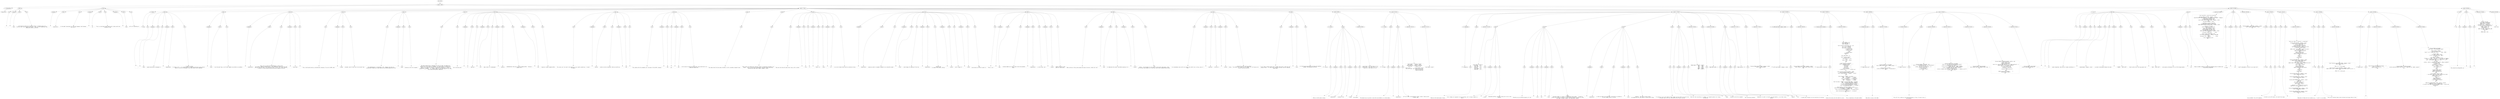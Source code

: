 digraph lpegNode {

node [fontname=Helvetica]
edge [style=dashed]

doc_0 [label="doc - 616"]


doc_0 -> { section_1}
{rank=same; section_1}

section_1 [label="section: 1-568"]


// END RANK doc_0

section_1 -> { header_2 prose_3 prose_4 section_5 section_6 section_7}
{rank=same; header_2 prose_3 prose_4 section_5 section_6 section_7}

header_2 [label="1 : Modeselektor"]

prose_3 [label="prose"]

prose_4 [label="prose"]

section_5 [label="section: 12-282"]

section_6 [label="section: 344-498"]

section_7 [label="section: 569-616"]


// END RANK section_1

header_2 -> leaf_8
leaf_8  [color=Gray,shape=rectangle,fontname=Inconsolata,label="* Modeselektor"]
// END RANK header_2

prose_3 -> { raw_9 prespace_10 literal_11 raw_12}
{rank=same; raw_9 prespace_10 literal_11 raw_12}

raw_9 [label="raw"]

prespace_10 [label="prespace"]

literal_11 [label="literal"]

raw_12 [label="raw"]


// END RANK prose_3

raw_9 -> leaf_13
leaf_13  [color=Gray,shape=rectangle,fontname=Inconsolata,label=""]
// END RANK raw_9

prespace_10 -> leaf_14
leaf_14  [color=Gray,shape=rectangle,fontname=Inconsolata,label=""]
// END RANK prespace_10

literal_11 -> leaf_15
leaf_15  [color=Gray,shape=rectangle,fontname=Inconsolata,label="femto"]
// END RANK literal_11

raw_12 -> leaf_16
leaf_16  [color=Gray,shape=rectangle,fontname=Inconsolata,label=" will hold all state for an terminal session, including setup of io,
the main event loop, teardown and exuent.  Soon, we will encapsulate that,
making the library re-entrant.
"]
// END RANK raw_12

prose_4 -> { prespace_17 literal_18 raw_19 prespace_20 literal_21 raw_22 prespace_23 literal_24 raw_25}
{rank=same; prespace_17 literal_18 raw_19 prespace_20 literal_21 raw_22 prespace_23 literal_24 raw_25}

prespace_17 [label="prespace"]

literal_18 [label="literal"]

raw_19 [label="raw"]

prespace_20 [label="prespace"]

literal_21 [label="literal"]

raw_22 [label="raw"]

prespace_23 [label="prespace"]

literal_24 [label="literal"]

raw_25 [label="raw"]


// END RANK prose_4

prespace_17 -> leaf_26
leaf_26  [color=Gray,shape=rectangle,fontname=Inconsolata,label=""]
// END RANK prespace_17

literal_18 -> leaf_27
leaf_27  [color=Gray,shape=rectangle,fontname=Inconsolata,label="modeselektor"]
// END RANK literal_18

raw_19 -> leaf_28
leaf_28  [color=Gray,shape=rectangle,fontname=Inconsolata,label=" is the modal interpreter for the repl language, which becomes
the core of"]
// END RANK raw_19

prespace_20 -> leaf_29
leaf_29  [color=Gray,shape=rectangle,fontname=Inconsolata,label=" "]
// END RANK prespace_20

literal_21 -> leaf_30
leaf_30  [color=Gray,shape=rectangle,fontname=Inconsolata,label="ed"]
// END RANK literal_21

raw_22 -> leaf_31
leaf_31  [color=Gray,shape=rectangle,fontname=Inconsolata,label=".  This is a glorified lookup table with a state switch and
a pointer to the"]
// END RANK raw_22

prespace_23 -> leaf_32
leaf_32  [color=Gray,shape=rectangle,fontname=Inconsolata,label=" "]
// END RANK prespace_23

literal_24 -> leaf_33
leaf_33  [color=Gray,shape=rectangle,fontname=Inconsolata,label="femto"]
// END RANK literal_24

raw_25 -> leaf_34
leaf_34  [color=Gray,shape=rectangle,fontname=Inconsolata,label="cell we're operating on.

"]
// END RANK raw_25

section_5 -> { header_35 prose_36 prose_37 prose_38 prose_39 prose_40 prose_41 prose_42 prose_43 prose_44 prose_45 prose_46 prose_47 prose_48 prose_49 prose_50 prose_51 prose_52 section_53 section_54 section_55 section_56 section_57 section_58 section_59}
{rank=same; header_35 prose_36 prose_37 prose_38 prose_39 prose_40 prose_41 prose_42 prose_43 prose_44 prose_45 prose_46 prose_47 prose_48 prose_49 prose_50 prose_51 prose_52 section_53 section_54 section_55 section_56 section_57 section_58 section_59}

header_35 [label="2 : Design"]

prose_36 [label="prose"]

prose_37 [label="prose"]

prose_38 [label="prose"]

prose_39 [label="prose"]

prose_40 [label="prose"]

prose_41 [label="prose"]

prose_42 [label="prose"]

prose_43 [label="prose"]

prose_44 [label="prose"]

prose_45 [label="prose"]

prose_46 [label="prose"]

prose_47 [label="prose"]

prose_48 [label="prose"]

prose_49 [label="prose"]

prose_50 [label="prose"]

prose_51 [label="prose"]

prose_52 [label="prose"]

section_53 [label="section: 84-95"]

section_54 [label="section: 96-119"]

section_55 [label="section: 120-183"]

section_56 [label="section: 184-194"]

section_57 [label="section: 195-267"]

section_58 [label="section: 268-282"]

section_59 [label="section: 283-343"]


// END RANK section_5

header_35 -> leaf_60
leaf_60  [color=Gray,shape=rectangle,fontname=Inconsolata,label="** Design"]
// END RANK header_35

prose_36 -> { raw_61 prespace_62 literal_63 raw_64 prespace_65 literal_66 raw_67}
{rank=same; raw_61 prespace_62 literal_63 raw_64 prespace_65 literal_66 raw_67}

raw_61 [label="raw"]

prespace_62 [label="prespace"]

literal_63 [label="literal"]

raw_64 [label="raw"]

prespace_65 [label="prespace"]

literal_66 [label="literal"]

raw_67 [label="raw"]


// END RANK prose_36

raw_61 -> leaf_68
leaf_68  [color=Gray,shape=rectangle,fontname=Inconsolata,label="

 "]
// END RANK raw_61

prespace_62 -> leaf_69
leaf_69  [color=Gray,shape=rectangle,fontname=Inconsolata,label=" "]
// END RANK prespace_62

literal_63 -> leaf_70
leaf_70  [color=Gray,shape=rectangle,fontname=Inconsolata,label="femto"]
// END RANK literal_63

raw_64 -> leaf_71
leaf_71  [color=Gray,shape=rectangle,fontname=Inconsolata,label=" passes keystrokes as messages to"]
// END RANK raw_64

prespace_65 -> leaf_72
leaf_72  [color=Gray,shape=rectangle,fontname=Inconsolata,label=" "]
// END RANK prespace_65

literal_66 -> leaf_73
leaf_73  [color=Gray,shape=rectangle,fontname=Inconsolata,label="modeselektor"]
// END RANK literal_66

raw_67 -> leaf_74
leaf_74  [color=Gray,shape=rectangle,fontname=Inconsolata,label=".  It does no writes
to stdout at all.  It is smart enough to categorize and parse various device
reports, but has no knowledge of why those reports were requested.
"]
// END RANK raw_67

prose_37 -> { prespace_75 literal_76 raw_77}
{rank=same; prespace_75 literal_76 raw_77}

prespace_75 [label="prespace"]

literal_76 [label="literal"]

raw_77 [label="raw"]


// END RANK prose_37

prespace_75 -> leaf_78
leaf_78  [color=Gray,shape=rectangle,fontname=Inconsolata,label=""]
// END RANK prespace_75

literal_76 -> leaf_79
leaf_79  [color=Gray,shape=rectangle,fontname=Inconsolata,label="femto"]
// END RANK literal_76

raw_77 -> leaf_80
leaf_80  [color=Gray,shape=rectangle,fontname=Inconsolata,label=" runs the event loop, so all other members are pulled in as modules.
"]
// END RANK raw_77

prose_38 -> { prespace_81 literal_82 raw_83 prespace_84 literal_85 raw_86}
{rank=same; prespace_81 literal_82 raw_83 prespace_84 literal_85 raw_86}

prespace_81 [label="prespace"]

literal_82 [label="literal"]

raw_83 [label="raw"]

prespace_84 [label="prespace"]

literal_85 [label="literal"]

raw_86 [label="raw"]


// END RANK prose_38

prespace_81 -> leaf_87
leaf_87  [color=Gray,shape=rectangle,fontname=Inconsolata,label=""]
// END RANK prespace_81

literal_82 -> leaf_88
leaf_88  [color=Gray,shape=rectangle,fontname=Inconsolata,label="modeselektor"]
// END RANK literal_82

raw_83 -> leaf_89
leaf_89  [color=Gray,shape=rectangle,fontname=Inconsolata,label=" takes care of system-level housekeeping: opening files
and sockets, keeping command history, fuzzy completion, and has its own eval
loop off the main track.  For evaluating lines, it will call a small executor,
so that in a little while we can put the user program in its own"]
// END RANK raw_83

prespace_84 -> leaf_90
leaf_90  [color=Gray,shape=rectangle,fontname=Inconsolata,label=" "]
// END RANK prespace_84

literal_85 -> leaf_91
leaf_91  [color=Gray,shape=rectangle,fontname=Inconsolata,label="LuaL_state"]
// END RANK literal_85

raw_86 -> leaf_92
leaf_92  [color=Gray,shape=rectangle,fontname=Inconsolata,label=".
"]
// END RANK raw_86

prose_39 -> { raw_93 prespace_94 literal_95 raw_96}
{rank=same; raw_93 prespace_94 literal_95 raw_96}

raw_93 [label="raw"]

prespace_94 [label="prespace"]

literal_95 [label="literal"]

raw_96 [label="raw"]


// END RANK prose_39

raw_93 -> leaf_97
leaf_97  [color=Gray,shape=rectangle,fontname=Inconsolata,label="
This is both good practice, and absolutely necessary if we are to REPL other"]
// END RANK raw_93

prespace_94 -> leaf_98
leaf_98  [color=Gray,shape=rectangle,fontname=Inconsolata,label=""]
// END RANK prespace_94

literal_95 -> leaf_99
leaf_99  [color=Gray,shape=rectangle,fontname=Inconsolata,label="bridge"]
// END RANK literal_95

raw_96 -> leaf_100
leaf_100  [color=Gray,shape=rectangle,fontname=Inconsolata,label=" programs, each of which has its own event loop.
"]
// END RANK raw_96

prose_40 -> { raw_101 prespace_102 literal_103 raw_104}
{rank=same; raw_101 prespace_102 literal_103 raw_104}

raw_101 [label="raw"]

prespace_102 [label="prespace"]

literal_103 [label="literal"]

raw_104 [label="raw"]


// END RANK prose_40

raw_101 -> leaf_105
leaf_105  [color=Gray,shape=rectangle,fontname=Inconsolata,label="
The implementation is essentially a VM.  Category and value are
successively looked up in jump tables and the method applied with the"]
// END RANK raw_101

prespace_102 -> leaf_106
leaf_106  [color=Gray,shape=rectangle,fontname=Inconsolata,label=" "]
// END RANK prespace_102

literal_103 -> leaf_107
leaf_107  [color=Gray,shape=rectangle,fontname=Inconsolata,label="modeS"]
// END RANK literal_103

raw_104 -> leaf_108
leaf_108  [color=Gray,shape=rectangle,fontname=Inconsolata,label="
instance as the first argument.
"]
// END RANK raw_104

prose_41 -> { raw_109}
{rank=same; raw_109}

raw_109 [label="raw"]


// END RANK prose_41

raw_109 -> leaf_110
leaf_110  [color=Gray,shape=rectangle,fontname=Inconsolata,label="
The state machine has to represent two sorts of state: the mode we're
operating in, and a buffer of commands.  Our mode engine is modeled after
emacs: rather than have some kind of flag that can be set to \"insert\",
\"navigate\", \"command\", or \"visual\", these will be modeled as swiching the
pointer to jump tables.  If a command needs to know which mode it's in, this
can be done with pointer comparison.
"]
// END RANK raw_109

prose_42 -> { raw_111 prespace_112 literal_113 raw_114 prespace_115 literal_116 raw_117 prespace_118 literal_119 raw_120 prespace_121 literal_122 raw_123}
{rank=same; raw_111 prespace_112 literal_113 raw_114 prespace_115 literal_116 raw_117 prespace_118 literal_119 raw_120 prespace_121 literal_122 raw_123}

raw_111 [label="raw"]

prespace_112 [label="prespace"]

literal_113 [label="literal"]

raw_114 [label="raw"]

prespace_115 [label="prespace"]

literal_116 [label="literal"]

raw_117 [label="raw"]

prespace_118 [label="prespace"]

literal_119 [label="literal"]

raw_120 [label="raw"]

prespace_121 [label="prespace"]

literal_122 [label="literal"]

raw_123 [label="raw"]


// END RANK prose_42

raw_111 -> leaf_124
leaf_124  [color=Gray,shape=rectangle,fontname=Inconsolata,label="
We're starting with"]
// END RANK raw_111

prespace_112 -> leaf_125
leaf_125  [color=Gray,shape=rectangle,fontname=Inconsolata,label=" "]
// END RANK prespace_112

literal_113 -> leaf_126
leaf_126  [color=Gray,shape=rectangle,fontname=Inconsolata,label="vi"]
// END RANK literal_113

raw_114 -> leaf_127
leaf_127  [color=Gray,shape=rectangle,fontname=Inconsolata,label=" mode and"]
// END RANK raw_114

prespace_115 -> leaf_128
leaf_128  [color=Gray,shape=rectangle,fontname=Inconsolata,label=" "]
// END RANK prespace_115

literal_116 -> leaf_129
leaf_129  [color=Gray,shape=rectangle,fontname=Inconsolata,label="nerf"]
// END RANK literal_116

raw_117 -> leaf_130
leaf_130  [color=Gray,shape=rectangle,fontname=Inconsolata,label=" mode, which is a lightweight"]
// END RANK raw_117

prespace_118 -> leaf_131
leaf_131  [color=Gray,shape=rectangle,fontname=Inconsolata,label=""]
// END RANK prespace_118

literal_119 -> leaf_132
leaf_132  [color=Gray,shape=rectangle,fontname=Inconsolata,label="readline"]
// END RANK literal_119

raw_120 -> leaf_133
leaf_133  [color=Gray,shape=rectangle,fontname=Inconsolata,label=" implementation that won't use the command buffer.  Issuing a
command like"]
// END RANK raw_120

prespace_121 -> leaf_134
leaf_134  [color=Gray,shape=rectangle,fontname=Inconsolata,label=" "]
// END RANK prespace_121

literal_122 -> leaf_135
leaf_135  [color=Gray,shape=rectangle,fontname=Inconsolata,label="d3w"]
// END RANK literal_122

raw_123 -> leaf_136
leaf_136  [color=Gray,shape=rectangle,fontname=Inconsolata,label=" requires a simple command buffer.
"]
// END RANK raw_123

prose_43 -> { raw_137 prespace_138 literal_139 raw_140 prespace_141 literal_142 raw_143}
{rank=same; raw_137 prespace_138 literal_139 raw_140 prespace_141 literal_142 raw_143}

raw_137 [label="raw"]

prespace_138 [label="prespace"]

literal_139 [label="literal"]

raw_140 [label="raw"]

prespace_141 [label="prespace"]

literal_142 [label="literal"]

raw_143 [label="raw"]


// END RANK prose_43

raw_137 -> leaf_144
leaf_144  [color=Gray,shape=rectangle,fontname=Inconsolata,label="
The syntax can't be tied to the semantics in any tighly-coupled way. I intend
to support"]
// END RANK raw_137

prespace_138 -> leaf_145
leaf_145  [color=Gray,shape=rectangle,fontname=Inconsolata,label=" "]
// END RANK prespace_138

literal_139 -> leaf_146
leaf_146  [color=Gray,shape=rectangle,fontname=Inconsolata,label="kakoune"]
// END RANK literal_139

raw_140 -> leaf_147
leaf_147  [color=Gray,shape=rectangle,fontname=Inconsolata,label=" syntax as soon as possible; there you would say"]
// END RANK raw_140

prespace_141 -> leaf_148
leaf_148  [color=Gray,shape=rectangle,fontname=Inconsolata,label=" "]
// END RANK prespace_141

literal_142 -> leaf_149
leaf_149  [color=Gray,shape=rectangle,fontname=Inconsolata,label="w3d"]
// END RANK literal_142

raw_143 -> leaf_150
leaf_150  [color=Gray,shape=rectangle,fontname=Inconsolata,label=".
"]
// END RANK raw_143

prose_44 -> { raw_151 prespace_152 literal_153 raw_154 prespace_155 literal_156 raw_157}
{rank=same; raw_151 prespace_152 literal_153 raw_154 prespace_155 literal_156 raw_157}

raw_151 [label="raw"]

prespace_152 [label="prespace"]

literal_153 [label="literal"]

raw_154 [label="raw"]

prespace_155 [label="prespace"]

literal_156 [label="literal"]

raw_157 [label="raw"]


// END RANK prose_44

raw_151 -> leaf_158
leaf_158  [color=Gray,shape=rectangle,fontname=Inconsolata,label="
This implies that the commands can't be aware of the buffer; because"]
// END RANK raw_151

prespace_152 -> leaf_159
leaf_159  [color=Gray,shape=rectangle,fontname=Inconsolata,label=" "]
// END RANK prespace_152

literal_153 -> leaf_160
leaf_160  [color=Gray,shape=rectangle,fontname=Inconsolata,label="d3w"]
// END RANK literal_153

raw_154 -> leaf_161
leaf_161  [color=Gray,shape=rectangle,fontname=Inconsolata,label="
and"]
// END RANK raw_154

prespace_155 -> leaf_162
leaf_162  [color=Gray,shape=rectangle,fontname=Inconsolata,label=" "]
// END RANK prespace_155

literal_156 -> leaf_163
leaf_163  [color=Gray,shape=rectangle,fontname=Inconsolata,label="w3d"]
// END RANK literal_156

raw_157 -> leaf_164
leaf_164  [color=Gray,shape=rectangle,fontname=Inconsolata,label=" are two ways of saying the same thing, they should end in an
identical method call.
"]
// END RANK raw_157

prose_45 -> { raw_165}
{rank=same; raw_165}

raw_165 [label="raw"]


// END RANK prose_45

raw_165 -> leaf_166
leaf_166  [color=Gray,shape=rectangle,fontname=Inconsolata,label="
This means when the time comes we handle it with a secondary dispatch layer.
"]
// END RANK raw_165

prose_46 -> { raw_167}
{rank=same; raw_167}

raw_167 [label="raw"]


// END RANK prose_46

raw_167 -> leaf_168
leaf_168  [color=Gray,shape=rectangle,fontname=Inconsolata,label="
There really are effectively arbitrary levels of indirection possible in an
editor.  This is why we must be absolutely consistent about everything
receiving the same tuple (modeS, category, value).
"]
// END RANK raw_167

prose_47 -> { raw_169 prespace_170 literal_171 raw_172 prespace_173 literal_174 raw_175 prespace_176 literal_177 raw_178}
{rank=same; raw_169 prespace_170 literal_171 raw_172 prespace_173 literal_174 raw_175 prespace_176 literal_177 raw_178}

raw_169 [label="raw"]

prespace_170 [label="prespace"]

literal_171 [label="literal"]

raw_172 [label="raw"]

prespace_173 [label="prespace"]

literal_174 [label="literal"]

raw_175 [label="raw"]

prespace_176 [label="prespace"]

literal_177 [label="literal"]

raw_178 [label="raw"]


// END RANK prose_47

raw_169 -> leaf_179
leaf_179  [color=Gray,shape=rectangle,fontname=Inconsolata,label="
They must also have the same return type, with is either"]
// END RANK raw_169

prespace_170 -> leaf_180
leaf_180  [color=Gray,shape=rectangle,fontname=Inconsolata,label=" "]
// END RANK prespace_170

literal_171 -> leaf_181
leaf_181  [color=Gray,shape=rectangle,fontname=Inconsolata,label="true"]
// END RANK literal_171

raw_172 -> leaf_182
leaf_182  [color=Gray,shape=rectangle,fontname=Inconsolata,label=" or"]
// END RANK raw_172

prespace_173 -> leaf_183
leaf_183  [color=Gray,shape=rectangle,fontname=Inconsolata,label=""]
// END RANK prespace_173

literal_174 -> leaf_184
leaf_184  [color=Gray,shape=rectangle,fontname=Inconsolata,label="false, err"]
// END RANK literal_174

raw_175 -> leaf_185
leaf_185  [color=Gray,shape=rectangle,fontname=Inconsolata,label="  where"]
// END RANK raw_175

prespace_176 -> leaf_186
leaf_186  [color=Gray,shape=rectangle,fontname=Inconsolata,label=" "]
// END RANK prespace_176

literal_177 -> leaf_187
leaf_187  [color=Gray,shape=rectangle,fontname=Inconsolata,label="err"]
// END RANK literal_177

raw_178 -> leaf_188
leaf_188  [color=Gray,shape=rectangle,fontname=Inconsolata,label=" is an error object which may be a primitive string.
"]
// END RANK raw_178

prose_48 -> { prespace_189 literal_190 raw_191 prespace_192 literal_193 raw_194 prespace_195 literal_196 raw_197 prespace_198 literal_199 raw_200 prespace_201 literal_202 raw_203}
{rank=same; prespace_189 literal_190 raw_191 prespace_192 literal_193 raw_194 prespace_195 literal_196 raw_197 prespace_198 literal_199 raw_200 prespace_201 literal_202 raw_203}

prespace_189 [label="prespace"]

literal_190 [label="literal"]

raw_191 [label="raw"]

prespace_192 [label="prespace"]

literal_193 [label="literal"]

raw_194 [label="raw"]

prespace_195 [label="prespace"]

literal_196 [label="literal"]

raw_197 [label="raw"]

prespace_198 [label="prespace"]

literal_199 [label="literal"]

raw_200 [label="raw"]

prespace_201 [label="prespace"]

literal_202 [label="literal"]

raw_203 [label="raw"]


// END RANK prose_48

prespace_189 -> leaf_204
leaf_204  [color=Gray,shape=rectangle,fontname=Inconsolata,label=""]
// END RANK prespace_189

literal_190 -> leaf_205
leaf_205  [color=Gray,shape=rectangle,fontname=Inconsolata,label="modeselektor"]
// END RANK literal_190

raw_191 -> leaf_206
leaf_206  [color=Gray,shape=rectangle,fontname=Inconsolata,label=" passes any edit or movement commands to an internally-owned"]
// END RANK raw_191

prespace_192 -> leaf_207
leaf_207  [color=Gray,shape=rectangle,fontname=Inconsolata,label=""]
// END RANK prespace_192

literal_193 -> leaf_208
leaf_208  [color=Gray,shape=rectangle,fontname=Inconsolata,label="txtbuf"]
// END RANK literal_193

raw_194 -> leaf_209
leaf_209  [color=Gray,shape=rectangle,fontname=Inconsolata,label=", which keeps all modeling of the line. "]
// END RANK raw_194

prespace_195 -> leaf_210
leaf_210  [color=Gray,shape=rectangle,fontname=Inconsolata,label=" "]
// END RANK prespace_195

literal_196 -> leaf_211
leaf_211  [color=Gray,shape=rectangle,fontname=Inconsolata,label="modeselektor"]
// END RANK literal_196

raw_197 -> leaf_212
leaf_212  [color=Gray,shape=rectangle,fontname=Inconsolata,label=" decides when
to repaint the screen, calling"]
// END RANK raw_197

prespace_198 -> leaf_213
leaf_213  [color=Gray,shape=rectangle,fontname=Inconsolata,label=" "]
// END RANK prespace_198

literal_199 -> leaf_214
leaf_214  [color=Gray,shape=rectangle,fontname=Inconsolata,label="rainbuf"]
// END RANK literal_199

raw_200 -> leaf_215
leaf_215  [color=Gray,shape=rectangle,fontname=Inconsolata,label=" with a region of"]
// END RANK raw_200

prespace_201 -> leaf_216
leaf_216  [color=Gray,shape=rectangle,fontname=Inconsolata,label=" "]
// END RANK prespace_201

literal_202 -> leaf_217
leaf_217  [color=Gray,shape=rectangle,fontname=Inconsolata,label="txtbuf"]
// END RANK literal_202

raw_203 -> leaf_218
leaf_218  [color=Gray,shape=rectangle,fontname=Inconsolata,label=" and
instructions as to how to paint it.
"]
// END RANK raw_203

prose_49 -> { raw_219 prespace_220 literal_221 raw_222 prespace_223 literal_224 raw_225 prespace_226 literal_227 raw_228}
{rank=same; raw_219 prespace_220 literal_221 raw_222 prespace_223 literal_224 raw_225 prespace_226 literal_227 raw_228}

raw_219 [label="raw"]

prespace_220 [label="prespace"]

literal_221 [label="literal"]

raw_222 [label="raw"]

prespace_223 [label="prespace"]

literal_224 [label="literal"]

raw_225 [label="raw"]

prespace_226 [label="prespace"]

literal_227 [label="literal"]

raw_228 [label="raw"]


// END RANK prose_49

raw_219 -> leaf_229
leaf_229  [color=Gray,shape=rectangle,fontname=Inconsolata,label="
There is one"]
// END RANK raw_219

prespace_220 -> leaf_230
leaf_230  [color=Gray,shape=rectangle,fontname=Inconsolata,label=" "]
// END RANK prespace_220

literal_221 -> leaf_231
leaf_231  [color=Gray,shape=rectangle,fontname=Inconsolata,label="deck"]
// END RANK literal_221

raw_222 -> leaf_232
leaf_232  [color=Gray,shape=rectangle,fontname=Inconsolata,label=" instance member per screen, which tiles the available
space. "]
// END RANK raw_222

prespace_223 -> leaf_233
leaf_233  [color=Gray,shape=rectangle,fontname=Inconsolata,label=" "]
// END RANK prespace_223

literal_224 -> leaf_234
leaf_234  [color=Gray,shape=rectangle,fontname=Inconsolata,label="modeselektor"]
// END RANK literal_224

raw_225 -> leaf_235
leaf_235  [color=Gray,shape=rectangle,fontname=Inconsolata,label=" is the writer, and"]
// END RANK raw_225

prespace_226 -> leaf_236
leaf_236  [color=Gray,shape=rectangle,fontname=Inconsolata,label=" "]
// END RANK prespace_226

literal_227 -> leaf_237
leaf_237  [color=Gray,shape=rectangle,fontname=Inconsolata,label="rainbuf"]
// END RANK literal_227

raw_228 -> leaf_238
leaf_238  [color=Gray,shape=rectangle,fontname=Inconsolata,label=" holds a pointer to the
table for read access.
"]
// END RANK raw_228

prose_50 -> { raw_239 prespace_240 literal_241 raw_242 prespace_243 literal_244 raw_245}
{rank=same; raw_239 prespace_240 literal_241 raw_242 prespace_243 literal_244 raw_245}

raw_239 [label="raw"]

prespace_240 [label="prespace"]

literal_241 [label="literal"]

raw_242 [label="raw"]

prespace_243 [label="prespace"]

literal_244 [label="literal"]

raw_245 [label="raw"]


// END RANK prose_50

raw_239 -> leaf_246
leaf_246  [color=Gray,shape=rectangle,fontname=Inconsolata,label="
When we have our fancy parse engine and quipu structure, txtbuf will call"]
// END RANK raw_239

prespace_240 -> leaf_247
leaf_247  [color=Gray,shape=rectangle,fontname=Inconsolata,label=""]
// END RANK prespace_240

literal_241 -> leaf_248
leaf_248  [color=Gray,shape=rectangle,fontname=Inconsolata,label="comb"]
// END RANK literal_241

raw_242 -> leaf_249
leaf_249  [color=Gray,shape=rectangle,fontname=Inconsolata,label=" to redecorate the syntax tree before passing it to"]
// END RANK raw_242

prespace_243 -> leaf_250
leaf_250  [color=Gray,shape=rectangle,fontname=Inconsolata,label=" "]
// END RANK prespace_243

literal_244 -> leaf_251
leaf_251  [color=Gray,shape=rectangle,fontname=Inconsolata,label="rainbuf"]
// END RANK literal_244

raw_245 -> leaf_252
leaf_252  [color=Gray,shape=rectangle,fontname=Inconsolata,label=" for
markup.  At the moment I'm just going to write some crude lexers, which
will be more than enough for Clu and Lua, which have straightforward syntax.
"]
// END RANK raw_245

prose_51 -> { raw_253 prespace_254 literal_255 raw_256 prespace_257 literal_258 raw_259}
{rank=same; raw_253 prespace_254 literal_255 raw_256 prespace_257 literal_258 raw_259}

raw_253 [label="raw"]

prespace_254 [label="prespace"]

literal_255 [label="literal"]

raw_256 [label="raw"]

prespace_257 [label="prespace"]

literal_258 [label="literal"]

raw_259 [label="raw"]


// END RANK prose_51

raw_253 -> leaf_260
leaf_260  [color=Gray,shape=rectangle,fontname=Inconsolata,label="
An intermediate step could just squeeze the txtbuf into a string, parse it
with"]
// END RANK raw_253

prespace_254 -> leaf_261
leaf_261  [color=Gray,shape=rectangle,fontname=Inconsolata,label=" "]
// END RANK prespace_254

literal_255 -> leaf_262
leaf_262  [color=Gray,shape=rectangle,fontname=Inconsolata,label="esplalier"]
// END RANK literal_255

raw_256 -> leaf_263
leaf_263  [color=Gray,shape=rectangle,fontname=Inconsolata,label=" and emit a"]
// END RANK raw_256

prespace_257 -> leaf_264
leaf_264  [color=Gray,shape=rectangle,fontname=Inconsolata,label=" "]
// END RANK prespace_257

literal_258 -> leaf_265
leaf_265  [color=Gray,shape=rectangle,fontname=Inconsolata,label="rainbuf"]
// END RANK literal_258

raw_259 -> leaf_266
leaf_266  [color=Gray,shape=rectangle,fontname=Inconsolata,label=" through the usual recursive method
lookup.  The problem isn't speed, not for a REPL, it's not having error
recovery parsing available.
"]
// END RANK raw_259

prose_52 -> { raw_267 prespace_268 literal_269 raw_270}
{rank=same; raw_267 prespace_268 literal_269 raw_270}

raw_267 [label="raw"]

prespace_268 [label="prespace"]

literal_269 [label="literal"]

raw_270 [label="raw"]


// END RANK prose_52

raw_267 -> leaf_271
leaf_271  [color=Gray,shape=rectangle,fontname=Inconsolata,label="
I will likely content myself with a grammar that kicks in when the user
presses return.  I'll want that to perform rewrites (such as removing
outer-level"]
// END RANK raw_267

prespace_268 -> leaf_272
leaf_272  [color=Gray,shape=rectangle,fontname=Inconsolata,label=" "]
// END RANK prespace_268

literal_269 -> leaf_273
leaf_273  [color=Gray,shape=rectangle,fontname=Inconsolata,label="local"]
// END RANK literal_269

raw_270 -> leaf_274
leaf_274  [color=Gray,shape=rectangle,fontname=Inconsolata,label="s to facilicate copy-pasting) and keep the readline
grammar from becoming too ad-hoc.

"]
// END RANK raw_270

section_53 -> { header_275 prose_276 codeblock_277}
{rank=same; header_275 prose_276 codeblock_277}

header_275 [label="4 : asserts"]

prose_276 [label="prose"]

codeblock_277 [label="code block 89-93"]


// END RANK section_53

header_275 -> leaf_278
leaf_278  [color=Gray,shape=rectangle,fontname=Inconsolata,label="**** asserts"]
// END RANK header_275

prose_276 -> { raw_279 prespace_280 literal_281 raw_282 prespace_283 literal_284 raw_285}
{rank=same; raw_279 prespace_280 literal_281 raw_282 prespace_283 literal_284 raw_285}

raw_279 [label="raw"]

prespace_280 [label="prespace"]

literal_281 [label="literal"]

raw_282 [label="raw"]

prespace_283 [label="prespace"]

literal_284 [label="literal"]

raw_285 [label="raw"]


// END RANK prose_276

raw_279 -> leaf_286
leaf_286  [color=Gray,shape=rectangle,fontname=Inconsolata,label="

  There is little sense running"]
// END RANK raw_279

prespace_280 -> leaf_287
leaf_287  [color=Gray,shape=rectangle,fontname=Inconsolata,label=" "]
// END RANK prespace_280

literal_281 -> leaf_288
leaf_288  [color=Gray,shape=rectangle,fontname=Inconsolata,label="modeselektor"]
// END RANK literal_281

raw_282 -> leaf_289
leaf_289  [color=Gray,shape=rectangle,fontname=Inconsolata,label=" outside of the"]
// END RANK raw_282

prespace_283 -> leaf_290
leaf_290  [color=Gray,shape=rectangle,fontname=Inconsolata,label=" "]
// END RANK prespace_283

literal_284 -> leaf_291
leaf_291  [color=Gray,shape=rectangle,fontname=Inconsolata,label="bridge"]
// END RANK literal_284

raw_285 -> leaf_292
leaf_292  [color=Gray,shape=rectangle,fontname=Inconsolata,label="
environment.
"]
// END RANK raw_285

codeblock_277 -> leaf_293
leaf_293  [color=Gray,shape=rectangle,fontname=Inconsolata,label="assert(meta, \"must have meta in _G\")
assert(write, \"must have write in _G\")
assert(ts, \"must have ts in _G\")"]
// END RANK codeblock_277

section_54 -> { header_294 prose_295 prose_296 codeblock_297 codeblock_298}
{rank=same; header_294 prose_295 prose_296 codeblock_297 codeblock_298}

header_294 [label="4 : includes"]

prose_295 [label="prose"]

prose_296 [label="prose"]

codeblock_297 [label="code block 103-113"]

codeblock_298 [label="code block 115-117"]


// END RANK section_54

header_294 -> leaf_299
leaf_299  [color=Gray,shape=rectangle,fontname=Inconsolata,label="**** includes"]
// END RANK header_294

prose_295 -> { raw_300}
{rank=same; raw_300}

raw_300 [label="raw"]


// END RANK prose_295

raw_300 -> leaf_301
leaf_301  [color=Gray,shape=rectangle,fontname=Inconsolata,label="

The easiest way to go mad in concurrent environments is to share memory.
"]
// END RANK raw_300

prose_296 -> { prespace_302 literal_303 raw_304}
{rank=same; prespace_302 literal_303 raw_304}

prespace_302 [label="prespace"]

literal_303 [label="literal"]

raw_304 [label="raw"]


// END RANK prose_296

prespace_302 -> leaf_305
leaf_305  [color=Gray,shape=rectangle,fontname=Inconsolata,label=""]
// END RANK prespace_302

literal_303 -> leaf_306
leaf_306  [color=Gray,shape=rectangle,fontname=Inconsolata,label="modeselektor"]
// END RANK literal_303

raw_304 -> leaf_307
leaf_307  [color=Gray,shape=rectangle,fontname=Inconsolata,label=" will own txtbuf, and eventually txtbuf, unless I come up with
a better idea.
"]
// END RANK raw_304

codeblock_297 -> leaf_308
leaf_308  [color=Gray,shape=rectangle,fontname=Inconsolata,label="local Txtbuf   = require \"txtbuf\"
local Resbuf    = require \"resbuf\"
local Historian = require \"historian\"
local Lex       = require \"lex\"

local concat         = assert(table.concat)
local sub, gsub, rep = assert(string.sub),
                       assert(string.gsub),
                       assert(string.rep)"]
// END RANK codeblock_297

codeblock_298 -> leaf_309
leaf_309  [color=Gray,shape=rectangle,fontname=Inconsolata,label="local ModeS = meta()"]
// END RANK codeblock_298

section_55 -> { header_310 prose_311 codeblock_312 prose_313 prose_314 prose_315 prose_316 prose_317 codeblock_318 prose_319 codeblock_320 prose_321 codeblock_322 prose_323 codeblock_324}
{rank=same; header_310 prose_311 codeblock_312 prose_313 prose_314 prose_315 prose_316 prose_317 codeblock_318 prose_319 codeblock_320 prose_321 codeblock_322 prose_323 codeblock_324}

header_310 [label="3 : Categories"]

prose_311 [label="prose"]

codeblock_312 [label="code block 124-132"]

prose_313 [label="prose"]

prose_314 [label="prose"]

prose_315 [label="prose"]

prose_316 [label="prose"]

prose_317 [label="prose"]

codeblock_318 [label="code block 153-160"]

prose_319 [label="prose"]

codeblock_320 [label="code block 164-166"]

prose_321 [label="prose"]

codeblock_322 [label="code block 171-173"]

prose_323 [label="prose"]

codeblock_324 [label="code block 177-181"]


// END RANK section_55

header_310 -> leaf_325
leaf_325  [color=Gray,shape=rectangle,fontname=Inconsolata,label="*** Categories"]
// END RANK header_310

prose_311 -> { raw_326}
{rank=same; raw_326}

raw_326 [label="raw"]


// END RANK prose_311

raw_326 -> leaf_327
leaf_327  [color=Gray,shape=rectangle,fontname=Inconsolata,label="

These are the broad types of event.
"]
// END RANK raw_326

codeblock_312 -> leaf_328
leaf_328  [color=Gray,shape=rectangle,fontname=Inconsolata,label="local ASCII  = meta {}
local NAV    = {}
local CTRL   = {}
local ALT    = {}
local FN     = {}
local MOUSE  = {}
local NYI    = {}"]
// END RANK codeblock_312

prose_313 -> { raw_329 prespace_330 literal_331 raw_332}
{rank=same; raw_329 prespace_330 literal_331 raw_332}

raw_329 [label="raw"]

prespace_330 [label="prespace"]

literal_331 [label="literal"]

raw_332 [label="raw"]


// END RANK prose_313

raw_329 -> leaf_333
leaf_333  [color=Gray,shape=rectangle,fontname=Inconsolata,label="
Color schemes are supposed to be one-and-done, and I strongly suspect we
have a"]
// END RANK raw_329

prespace_330 -> leaf_334
leaf_334  [color=Gray,shape=rectangle,fontname=Inconsolata,label=" "]
// END RANK prespace_330

literal_331 -> leaf_335
leaf_335  [color=Gray,shape=rectangle,fontname=Inconsolata,label="__concat"]
// END RANK literal_331

raw_332 -> leaf_336
leaf_336  [color=Gray,shape=rectangle,fontname=Inconsolata,label=" dominated workflow, although I have yet to turn on the
profiler.
"]
// END RANK raw_332

prose_314 -> { raw_337 prespace_338 literal_339 raw_340 prespace_341 literal_342 raw_343}
{rank=same; raw_337 prespace_338 literal_339 raw_340 prespace_341 literal_342 raw_343}

raw_337 [label="raw"]

prespace_338 [label="prespace"]

literal_339 [label="literal"]

raw_340 [label="raw"]

prespace_341 [label="prespace"]

literal_342 [label="literal"]

raw_343 [label="raw"]


// END RANK prose_314

raw_337 -> leaf_344
leaf_344  [color=Gray,shape=rectangle,fontname=Inconsolata,label="
Therefore we use reference equality for the"]
// END RANK raw_337

prespace_338 -> leaf_345
leaf_345  [color=Gray,shape=rectangle,fontname=Inconsolata,label=" "]
// END RANK prespace_338

literal_339 -> leaf_346
leaf_346  [color=Gray,shape=rectangle,fontname=Inconsolata,label="color"]
// END RANK literal_339

raw_340 -> leaf_347
leaf_347  [color=Gray,shape=rectangle,fontname=Inconsolata,label=" and"]
// END RANK raw_340

prespace_341 -> leaf_348
leaf_348  [color=Gray,shape=rectangle,fontname=Inconsolata,label=" "]
// END RANK prespace_341

literal_342 -> leaf_349
leaf_349  [color=Gray,shape=rectangle,fontname=Inconsolata,label="hints"]
// END RANK literal_342

raw_343 -> leaf_350
leaf_350  [color=Gray,shape=rectangle,fontname=Inconsolata,label=" tables.
Switching themes is a matter of repopulating those tables.  I intend to
isolate this within an instance so that multiple terminals can each run their
own theme, through a simple 'fat inheritance' method.
"]
// END RANK raw_343

prose_315 -> { prespace_351 literal_352 raw_353 prespace_354 italic_355 raw_356}
{rank=same; prespace_351 literal_352 raw_353 prespace_354 italic_355 raw_356}

prespace_351 [label="prespace"]

literal_352 [label="literal"]

raw_353 [label="raw"]

prespace_354 [label="prespace"]

italic_355 [label="italic"]

raw_356 [label="raw"]


// END RANK prose_315

prespace_351 -> leaf_357
leaf_357  [color=Gray,shape=rectangle,fontname=Inconsolata,label=""]
// END RANK prespace_351

literal_352 -> leaf_358
leaf_358  [color=Gray,shape=rectangle,fontname=Inconsolata,label="modeselektor"]
// END RANK literal_352

raw_353 -> leaf_359
leaf_359  [color=Gray,shape=rectangle,fontname=Inconsolata,label=" is what you might call hypermodal. Everything is isolated in
its own lookup, that is, we use"]
// END RANK raw_353

prespace_354 -> leaf_360
leaf_360  [color=Gray,shape=rectangle,fontname=Inconsolata,label=" "]
// END RANK prespace_354

italic_355 -> leaf_361
leaf_361  [color=Gray,shape=rectangle,fontname=Inconsolata,label="value"]
// END RANK italic_355

raw_356 -> leaf_362
leaf_362  [color=Gray,shape=rectangle,fontname=Inconsolata,label=" equality.  This lets us pass strings
as messages and use jump tables to resolve most things.
"]
// END RANK raw_356

prose_316 -> { raw_363}
{rank=same; raw_363}

raw_363 [label="raw"]


// END RANK prose_316

raw_363 -> leaf_364
leaf_364  [color=Gray,shape=rectangle,fontname=Inconsolata,label="
It typically runs at the speed of human fingers and can afford to be much less
efficient than it will be, even before the JIT gets involved.
"]
// END RANK raw_363

prose_317 -> { raw_365 prespace_366 literal_367 raw_368}
{rank=same; raw_365 prespace_366 literal_367 raw_368}

raw_365 [label="raw"]

prespace_366 [label="prespace"]

literal_367 [label="literal"]

raw_368 [label="raw"]


// END RANK prose_317

raw_365 -> leaf_369
leaf_369  [color=Gray,shape=rectangle,fontname=Inconsolata,label="
Note also that everything is a method, our dispatch pattern will always
include the"]
// END RANK raw_365

prespace_366 -> leaf_370
leaf_370  [color=Gray,shape=rectangle,fontname=Inconsolata,label=" "]
// END RANK prespace_366

literal_367 -> leaf_371
leaf_371  [color=Gray,shape=rectangle,fontname=Inconsolata,label="modeS"]
// END RANK literal_367

raw_368 -> leaf_372
leaf_372  [color=Gray,shape=rectangle,fontname=Inconsolata,label=" instance as the first argument.
"]
// END RANK raw_368

codeblock_318 -> leaf_373
leaf_373  [color=Gray,shape=rectangle,fontname=Inconsolata,label="ModeS.modes = { ASCII  = ASCII,
                NAV    = NAV,
                CTRL   = CTRL,
                ALT    = ALT,
                MOUSE  = MOUSE,
                NYI    = NYI }"]
// END RANK codeblock_318

prose_319 -> { raw_374}
{rank=same; raw_374}

raw_374 [label="raw"]


// END RANK prose_319

raw_374 -> leaf_375
leaf_375  [color=Gray,shape=rectangle,fontname=Inconsolata,label="
With some semi-constants:
"]
// END RANK raw_374

codeblock_320 -> leaf_376
leaf_376  [color=Gray,shape=rectangle,fontname=Inconsolata,label="ModeS.REPL_LINE = 2"]
// END RANK codeblock_320

prose_321 -> { raw_377 prespace_378 literal_379 raw_380}
{rank=same; raw_377 prespace_378 literal_379 raw_380}

raw_377 [label="raw"]

prespace_378 [label="prespace"]

literal_379 [label="literal"]

raw_380 [label="raw"]


// END RANK prose_321

raw_377 -> leaf_381
leaf_381  [color=Gray,shape=rectangle,fontname=Inconsolata,label="
Sometimes its useful to briefly override handlers, so we check values
against"]
// END RANK raw_377

prespace_378 -> leaf_382
leaf_382  [color=Gray,shape=rectangle,fontname=Inconsolata,label=" "]
// END RANK prespace_378

literal_379 -> leaf_383
leaf_383  [color=Gray,shape=rectangle,fontname=Inconsolata,label="special"]
// END RANK literal_379

raw_380 -> leaf_384
leaf_384  [color=Gray,shape=rectangle,fontname=Inconsolata,label=" first:
"]
// END RANK raw_380

codeblock_322 -> leaf_385
leaf_385  [color=Gray,shape=rectangle,fontname=Inconsolata,label="ModeS.special = {}"]
// END RANK codeblock_322

prose_323 -> { raw_386}
{rank=same; raw_386}

raw_386 [label="raw"]


// END RANK prose_323

raw_386 -> leaf_387
leaf_387  [color=Gray,shape=rectangle,fontname=Inconsolata,label="
A simple pass-through so we can see what we're missing.
"]
// END RANK raw_386

codeblock_324 -> leaf_388
leaf_388  [color=Gray,shape=rectangle,fontname=Inconsolata,label="function ModeS.default(modeS, category, value)
    return write(ts(value))
end"]
// END RANK codeblock_324

section_56 -> { header_389 prose_390 codeblock_391}
{rank=same; header_389 prose_390 codeblock_391}

header_389 [label="3 : self-insert(modeS, category, value)"]

prose_390 [label="prose"]

codeblock_391 [label="code block 188-192"]


// END RANK section_56

header_389 -> leaf_392
leaf_392  [color=Gray,shape=rectangle,fontname=Inconsolata,label="*** self-insert(modeS, category, value)"]
// END RANK header_389

prose_390 -> { raw_393}
{rank=same; raw_393}

raw_393 [label="raw"]


// END RANK prose_390

raw_393 -> leaf_394
leaf_394  [color=Gray,shape=rectangle,fontname=Inconsolata,label="

Inserts the value into the txtbuf at cursor.
"]
// END RANK raw_393

codeblock_391 -> leaf_395
leaf_395  [color=Gray,shape=rectangle,fontname=Inconsolata,label="function ModeS.insert(modeS, category, value)
    local success =  modeS.txtbuf:insert(value)
end"]
// END RANK codeblock_391

section_57 -> { header_396 prose_397 codeblock_398}
{rank=same; header_396 prose_397 codeblock_398}

header_396 [label="3 : status painter (colwrite)"]

prose_397 [label="prose"]

codeblock_398 [label="code block 199-265"]


// END RANK section_57

header_396 -> leaf_399
leaf_399  [color=Gray,shape=rectangle,fontname=Inconsolata,label="*** status painter (colwrite)"]
// END RANK header_396

prose_397 -> { raw_400}
{rank=same; raw_400}

raw_400 [label="raw"]


// END RANK prose_397

raw_400 -> leaf_401
leaf_401  [color=Gray,shape=rectangle,fontname=Inconsolata,label="

This is migrating to the paint module
"]
// END RANK raw_400

codeblock_398 -> leaf_402
leaf_402  [color=Gray,shape=rectangle,fontname=Inconsolata,label="local STATCOL = 81
local STAT_TOP = 1
local STAT_RUN = 2

local function colwrite(str, col, row)
   col = col or STATCOL
   row = row or STAT_TOP
   local dash = a.stash()
             .. a.cursor.hide()
             .. a.jump(row, col)
             .. a.erase.right()
             .. str
             .. a.pop()
             .. a.cursor.show()
   write(dash)
end

local STAT_ICON = \"◉ \"

local function tf(bool)
   if bool then
      return ts(\"t\", \"true\")
   else
      return ts(\"f\", \"false\")
   end
end

local function pr_mouse(m)
   return a.magenta(m.button) .. \": \"
      .. a.bright(m.kind) .. \" \"
      .. tf(m.shift) .. \" \"
      .. tf(m.meta) .. \" \"
      .. tf(m.ctrl) .. \" \"
      .. tf(m.moving) .. \" \"
      .. tf(m.scrolling) .. \" \"
      .. a.cyan(m.col) .. \",\" .. a.cyan(m.row)
end

local function mk_paint(fragment, shade)
   return function(category, action)
      return shade(category .. fragment .. action)
   end
end

local act_map = { MOUSE  = pr_mouse,
                  NAV    = mk_paint(\": \", a.italic),
                  CTRL   = mk_paint(\": \", c.field),
                  ALT    = mk_paint(\": \", a.underscore),
                  ASCII  = mk_paint(\": \", c.table),
                  NYI    = mk_paint(\": \", a.red)}

local icon_map = { MOUSE = mk_paint(STAT_ICON, c.userdata),
                   NAV   = mk_paint(STAT_ICON, a.magenta),
                   CTRL  = mk_paint(STAT_ICON, a.blue),
                   ALT   = mk_paint(STAT_ICON, c[\"function\"]),
                   ASCII = mk_paint(STAT_ICON, a.green),
                   NYI   = mk_paint(STAT_ICON .. \"! \", a.red) }

local function icon_paint(category, value)
   assert(icon_map[category], \"icon_paint NYI:\" .. category)
   if category == \"MOUSE\" then
      return colwrite(icon_map[category](\"\", pr_mouse(value)))
   end
   return colwrite(icon_map[category](\"\", ts(value)))
end"]
// END RANK codeblock_398

section_58 -> { header_403 prose_404 codeblock_405}
{rank=same; header_403 prose_404 codeblock_405}

header_403 [label="3 : ModeS:paint_row()"]

prose_404 [label="prose"]

codeblock_405 [label="code block 272-280"]


// END RANK section_58

header_403 -> leaf_406
leaf_406  [color=Gray,shape=rectangle,fontname=Inconsolata,label="*** ModeS:paint_row()"]
// END RANK header_403

prose_404 -> { raw_407}
{rank=same; raw_407}

raw_407 [label="raw"]


// END RANK prose_404

raw_407 -> leaf_408
leaf_408  [color=Gray,shape=rectangle,fontname=Inconsolata,label="

Does what it says on the label.
"]
// END RANK raw_407

codeblock_405 -> leaf_409
leaf_409  [color=Gray,shape=rectangle,fontname=Inconsolata,label="function ModeS.cur_col(modeS)
   return modeS.txtbuf.cursor + modeS.l_margin - 1
end

function ModeS.nl(modeS)
   write(a.col(modeS.l_margin).. a.jump.down(1))
end"]
// END RANK codeblock_405

section_59 -> { header_410 prose_411 codeblock_412 codeblock_413 codeblock_414 codeblock_415 codeblock_416}
{rank=same; header_410 prose_411 codeblock_412 codeblock_413 codeblock_414 codeblock_415 codeblock_416}

header_410 [label="3 : ModeS:write(str)"]

prose_411 [label="prose"]

codeblock_412 [label="code block 288-297"]

codeblock_413 [label="code block 300-311"]

codeblock_414 [label="code block 313-317"]

codeblock_415 [label="code block 318-335"]

codeblock_416 [label="code block 337-341"]


// END RANK section_59

header_410 -> leaf_417
leaf_417  [color=Gray,shape=rectangle,fontname=Inconsolata,label="*** ModeS:write(str)"]
// END RANK header_410

prose_411 -> { raw_418}
{rank=same; raw_418}

raw_418 [label="raw"]


// END RANK prose_411

raw_418 -> leaf_419
leaf_419  [color=Gray,shape=rectangle,fontname=Inconsolata,label="

  This will let us phase out the colwrite business in favor of actual tiles in
the terminal.
"]
// END RANK raw_418

codeblock_412 -> leaf_420
leaf_420  [color=Gray,shape=rectangle,fontname=Inconsolata,label="function ModeS.write(modeS, str)
   local nl = a.col(modeS.l_margin) .. a.jump.down(1)
   local phrase, num_subs
   phrase, num_subs = gsub(str, \"\\n\", nl)
   write(a.cursor.hide())
   write(phrase)
   write(a.cursor.show())
end"]
// END RANK codeblock_412

codeblock_413 -> leaf_421
leaf_421  [color=Gray,shape=rectangle,fontname=Inconsolata,label="function ModeS.paint_row(modeS)
   local lb = Lex.lua_thor(tostring(modeS.txtbuf))
   write(a.cursor.hide())
   write(a.erase.box(modeS.repl_top, modeS.l_margin,
                     modeS:replLine(), modeS.r_margin))
   write(a.jump(modeS.repl_top, modeS.l_margin))
   modeS:write(concat(lb))
   write(a.rc(modeS.txtbuf.cur_row + modeS.repl_top - 1, modeS:cur_col()))
   write(a.cursor.show())
end"]
// END RANK codeblock_413

codeblock_414 -> leaf_422
leaf_422  [color=Gray,shape=rectangle,fontname=Inconsolata,label="function ModeS.replLine(modeS)
   return modeS.repl_top + #modeS.txtbuf.lines - 1
end"]
// END RANK codeblock_414

codeblock_415 -> leaf_423
leaf_423  [color=Gray,shape=rectangle,fontname=Inconsolata,label="function ModeS.printResults(modeS, results, new)
   local rainbuf = {}
   write(a.cursor.hide())
   modeS:clearResults()
   local row = new and modeS.repl_top + 1 or modeS:replLine() + 1
   modeS:write(a.rc(row, modeS.l_margin))
   for i = 1, results.n do
      if results.frozen then
         rainbuf[i] = results[i]
      else
         rainbuf[i] = ts(results[i])
      end
   end
   modeS:write(concat(rainbuf, '   '))
   write(a.cursor.show())
end"]
// END RANK codeblock_415

codeblock_416 -> leaf_424
leaf_424  [color=Gray,shape=rectangle,fontname=Inconsolata,label="function ModeS.prompt(modeS)
   write(a.jump(modeS.repl_top, 1) .. \"👉 \")
end"]
// END RANK codeblock_416

section_6 -> { header_425 prose_426 prose_427 codeblock_428 prose_429 codeblock_430 section_431 section_432 section_433 section_434}
{rank=same; header_425 prose_426 prose_427 codeblock_428 prose_429 codeblock_430 section_431 section_432 section_433 section_434}

header_425 [label="2 : act"]

prose_426 [label="prose"]

prose_427 [label="prose"]

codeblock_428 [label="code block 354-386"]

prose_429 [label="prose"]

codeblock_430 [label="code block 390-394"]

section_431 [label="section: 397-403"]

section_432 [label="section: 404-477"]

section_433 [label="section: 478-498"]

section_434 [label="section: 499-568"]


// END RANK section_6

header_425 -> leaf_435
leaf_435  [color=Gray,shape=rectangle,fontname=Inconsolata,label="** act"]
// END RANK header_425

prose_426 -> { raw_436 prespace_437 literal_438 raw_439 prespace_440 literal_441 raw_442 prespace_443 literal_444 raw_445 prespace_446 literal_447 raw_448}
{rank=same; raw_436 prespace_437 literal_438 raw_439 prespace_440 literal_441 raw_442 prespace_443 literal_444 raw_445 prespace_446 literal_447 raw_448}

raw_436 [label="raw"]

prespace_437 [label="prespace"]

literal_438 [label="literal"]

raw_439 [label="raw"]

prespace_440 [label="prespace"]

literal_441 [label="literal"]

raw_442 [label="raw"]

prespace_443 [label="prespace"]

literal_444 [label="literal"]

raw_445 [label="raw"]

prespace_446 [label="prespace"]

literal_447 [label="literal"]

raw_448 [label="raw"]


// END RANK prose_426

raw_436 -> leaf_449
leaf_449  [color=Gray,shape=rectangle,fontname=Inconsolata,label="

 "]
// END RANK raw_436

prespace_437 -> leaf_450
leaf_450  [color=Gray,shape=rectangle,fontname=Inconsolata,label=" "]
// END RANK prespace_437

literal_438 -> leaf_451
leaf_451  [color=Gray,shape=rectangle,fontname=Inconsolata,label="act"]
// END RANK literal_438

raw_439 -> leaf_452
leaf_452  [color=Gray,shape=rectangle,fontname=Inconsolata,label=" simply dispatches. Note that our common interfaces is"]
// END RANK raw_439

prespace_440 -> leaf_453
leaf_453  [color=Gray,shape=rectangle,fontname=Inconsolata,label=""]
// END RANK prespace_440

literal_441 -> leaf_454
leaf_454  [color=Gray,shape=rectangle,fontname=Inconsolata,label="method(modeS, category, value)"]
// END RANK literal_441

raw_442 -> leaf_455
leaf_455  [color=Gray,shape=rectangle,fontname=Inconsolata,label=", we need to distinguish betwen the tuple"]
// END RANK raw_442

prespace_443 -> leaf_456
leaf_456  [color=Gray,shape=rectangle,fontname=Inconsolata,label=""]
// END RANK prespace_443

literal_444 -> leaf_457
leaf_457  [color=Gray,shape=rectangle,fontname=Inconsolata,label="(\"INSERT\", \"SHIFT-LEFT\")"]
// END RANK literal_444

raw_445 -> leaf_458
leaf_458  [color=Gray,shape=rectangle,fontname=Inconsolata,label=" (which could arrive from copy-paste) and"]
// END RANK raw_445

prespace_446 -> leaf_459
leaf_459  [color=Gray,shape=rectangle,fontname=Inconsolata,label=""]
// END RANK prespace_446

literal_447 -> leaf_460
leaf_460  [color=Gray,shape=rectangle,fontname=Inconsolata,label="(\"NAV\", \"SHIFT-LEFT\")"]
// END RANK literal_447

raw_448 -> leaf_461
leaf_461  [color=Gray,shape=rectangle,fontname=Inconsolata,label=" and preserve information for our fall-through method.
"]
// END RANK raw_448

prose_427 -> { prespace_462 literal_463 raw_464}
{rank=same; prespace_462 literal_463 raw_464}

prespace_462 [label="prespace"]

literal_463 [label="literal"]

raw_464 [label="raw"]


// END RANK prose_427

prespace_462 -> leaf_465
leaf_465  [color=Gray,shape=rectangle,fontname=Inconsolata,label=""]
// END RANK prespace_462

literal_463 -> leaf_466
leaf_466  [color=Gray,shape=rectangle,fontname=Inconsolata,label="act"]
// END RANK literal_463

raw_464 -> leaf_467
leaf_467  [color=Gray,shape=rectangle,fontname=Inconsolata,label=" always succeeds, meaning we need some metatable action to absorb and
log anything unexpected.
"]
// END RANK raw_464

codeblock_428 -> leaf_468
leaf_468  [color=Gray,shape=rectangle,fontname=Inconsolata,label="local assertfmt = assert(core.assertfmt)

function ModeS.act(modeS, category, value)
   assertfmt(modeS.modes[category], \"no category %s in modeS\", category)
   -- catch special handlers first
   if modeS.special[value] then
      return modeS.special[value](modeS, category, value)
   end
   icon_paint(category, value)

   -- Dispatch on value if possible
   if modeS.modes[category][value] then
      modeS.modes[category][value](modeS, category, value)

   -- otherwise fall back:
   elseif category == \"ASCII\" then
      -- hard coded for now
      modeS:insert(category, value)
   elseif category == \"NAV\" then
      if modeS.modes.NAV[value] then
         modeS.modes.NAV[value](modeS, category, value)
      else
         icon_paint(\"NYI\", \"NAV::\" .. value)
      end
   elseif category == \"MOUSE\" then
      colwrite(pr_mouse(value), STATCOL, STAT_RUN)
   else
      icon_paint(\"NYI\", category .. \":\" .. value)
   end
   return modeS:paint_row()
end"]
// END RANK codeblock_428

prose_429 -> { raw_469 prespace_470 literal_471 raw_472}
{rank=same; raw_469 prespace_470 literal_471 raw_472}

raw_469 [label="raw"]

prespace_470 [label="prespace"]

literal_471 [label="literal"]

raw_472 [label="raw"]


// END RANK prose_429

raw_469 -> leaf_473
leaf_473  [color=Gray,shape=rectangle,fontname=Inconsolata,label="
To keep"]
// END RANK raw_469

prespace_470 -> leaf_474
leaf_474  [color=Gray,shape=rectangle,fontname=Inconsolata,label=" "]
// END RANK prespace_470

literal_471 -> leaf_475
leaf_475  [color=Gray,shape=rectangle,fontname=Inconsolata,label="act"]
// END RANK literal_471

raw_472 -> leaf_476
leaf_476  [color=Gray,shape=rectangle,fontname=Inconsolata,label=" itself replaceable, we look it up on each call:
"]
// END RANK raw_472

codeblock_430 -> leaf_477
leaf_477  [color=Gray,shape=rectangle,fontname=Inconsolata,label="function ModeS.__call(modeS, category, value)
  return modeS:act(category, value)
end"]
// END RANK codeblock_430

section_431 -> { header_478 prose_479 prose_480}
{rank=same; header_478 prose_479 prose_480}

header_478 [label="3 : ASCII"]

prose_479 [label="prose"]

prose_480 [label="prose"]


// END RANK section_431

header_478 -> leaf_481
leaf_481  [color=Gray,shape=rectangle,fontname=Inconsolata,label="*** ASCII"]
// END RANK header_478

prose_479 -> { raw_482}
{rank=same; raw_482}

raw_482 [label="raw"]


// END RANK prose_479

raw_482 -> leaf_483
leaf_483  [color=Gray,shape=rectangle,fontname=Inconsolata,label="

Any printable 7 bit utf-8 sequence.
"]
// END RANK raw_482

prose_480 -> { raw_484}
{rank=same; raw_484}

raw_484 [label="raw"]


// END RANK prose_480

raw_484 -> leaf_485
leaf_485  [color=Gray,shape=rectangle,fontname=Inconsolata,label="
Currently just self-inserts, but watch this space...

"]
// END RANK raw_484

section_432 -> { header_486 prose_487 codeblock_488}
{rank=same; header_486 prose_487 codeblock_488}

header_486 [label="3 : NAV"]

prose_487 [label="prose"]

codeblock_488 [label="code block 406-475"]


// END RANK section_432

header_486 -> leaf_489
leaf_489  [color=Gray,shape=rectangle,fontname=Inconsolata,label="*** NAV"]
// END RANK header_486

prose_487 -> { raw_490}
{rank=same; raw_490}

raw_490 [label="raw"]


// END RANK prose_487

raw_490 -> leaf_491
leaf_491  [color=Gray,shape=rectangle,fontname=Inconsolata,label="
"]
// END RANK raw_490

codeblock_488 -> leaf_492
leaf_492  [color=Gray,shape=rectangle,fontname=Inconsolata,label="local up1, down1 = a.jump.up(), a.jump.down()

function NAV.UP(modeS, category, value)
   local inline = modeS.txtbuf:up()
   if not inline then
      local prev_result, linestash
      if tostring(modeS.txtbuf) ~= \"\"
         and modeS.hist.cursor > #modeS.hist then
         linestash = modeS.txtbuf
      end
      modeS.txtbuf, prev_result = modeS.hist:prev()
      if linestash then
         modeS.hist:append(linestash)
      end
      modeS:clearResults()
      if prev_result then
         modeS:printResults(prev_result)
      end
   else
      write(up1)
   end
   return modeS
end

function NAV.DOWN(modeS, category, value)
   local inline = modeS.txtbuf:down()
   if not inline then
      local next_p, next_result
      modeS.txtbuf, next_result, next_p = modeS.hist:next()
      if next_p then
         modeS.txtbuf = Txtbuf()
      end
      modeS:clearResults()
      if next_result then
         modeS:printResults(next_result)
      end
   else
      write(down1)
   end
   return modeS
end

function NAV.LEFT(modeS, category, value)
   return modeS.txtbuf:left()
end

function NAV.RIGHT(modeS, category, value)
   return modeS.txtbuf:right()
end

function NAV.RETURN(modeS, category, value)
   -- eval etc.
   modeS:nl()
   local more = modeS:eval()
   if not more then
     modeS.txtbuf = Txtbuf()
   end
   -- Question: is this wrong for an error?
   modeS.hist.cursor = modeS.hist.cursor + 1
end

function NAV.BACKSPACE(modeS, category, value)
   return modeS.txtbuf:d_back()
end

function NAV.DELETE(modeS, category, value)
   return modeS.txtbuf:d_fwd()
end"]
// END RANK codeblock_488

section_433 -> { header_493 prose_494 prose_495 codeblock_496}
{rank=same; header_493 prose_494 prose_495 codeblock_496}

header_493 [label="3 : CTRL"]

prose_494 [label="prose"]

prose_495 [label="prose"]

codeblock_496 [label="code block 484-496"]


// END RANK section_433

header_493 -> leaf_497
leaf_497  [color=Gray,shape=rectangle,fontname=Inconsolata,label="*** CTRL"]
// END RANK header_493

prose_494 -> { raw_498}
{rank=same; raw_498}

raw_498 [label="raw"]


// END RANK prose_494

raw_498 -> leaf_499
leaf_499  [color=Gray,shape=rectangle,fontname=Inconsolata,label="

Many/most of these will be re-used as e.g. \"^\" and \"$\" in vim mode.
"]
// END RANK raw_498

prose_495 -> { raw_500}
{rank=same; raw_500}

raw_500 [label="raw"]


// END RANK prose_495

raw_500 -> leaf_501
leaf_501  [color=Gray,shape=rectangle,fontname=Inconsolata,label="
Thus we will declare them as bare functions and assign them to slots.
"]
// END RANK raw_500

codeblock_496 -> leaf_502
leaf_502  [color=Gray,shape=rectangle,fontname=Inconsolata,label="local function cursor_begin(modeS, category, value)
   modeS.txtbuf.cursor = 1
end

CTRL[\"^A\"] = cursor_begin

local function cursor_end(modeS, category, value)
   modeS.txtbuf.cursor = #modeS.txtbuf.lines[modeS.txtbuf.cur_row] + 1
end

CTRL[\"^E\"] = cursor_end"]
// END RANK codeblock_496

section_434 -> { header_503 prose_504 codeblock_505 codeblock_506 codeblock_507}
{rank=same; header_503 prose_504 codeblock_505 codeblock_506 codeblock_507}

header_503 [label="3 : ModeS:eval()"]

prose_504 [label="prose"]

codeblock_505 [label="code block 502-507"]

codeblock_506 [label="code block 509-513"]

codeblock_507 [label="code block 515-566"]


// END RANK section_434

header_503 -> leaf_508
leaf_508  [color=Gray,shape=rectangle,fontname=Inconsolata,label="*** ModeS:eval()"]
// END RANK header_503

prose_504 -> { raw_509}
{rank=same; raw_509}

raw_509 [label="raw"]


// END RANK prose_504

raw_509 -> leaf_510
leaf_510  [color=Gray,shape=rectangle,fontname=Inconsolata,label="

"]
// END RANK raw_509

codeblock_505 -> leaf_511
leaf_511  [color=Gray,shape=rectangle,fontname=Inconsolata,label="local function gatherResults(success, ...)
  local n = select('#', ...)
  return success, { n = n, ... }
end"]
// END RANK codeblock_505

codeblock_506 -> leaf_512
leaf_512  [color=Gray,shape=rectangle,fontname=Inconsolata,label="function ModeS.clearResults(modeS)
   write(a.erase.box(modeS.repl_top + 1, 1, modeS.max_row, modeS.r_margin))
end"]
// END RANK codeblock_506

codeblock_507 -> leaf_513
leaf_513  [color=Gray,shape=rectangle,fontname=Inconsolata,label="function ModeS.eval(modeS)
   local chunk = tostring(modeS.txtbuf)

   local success, results
   -- first we prefix return
   local f, err = loadstring('return ' .. chunk, 'REPL')

   if not f then
      -- try again without return
      f, err = loadstring(chunk, 'REPL')
   end
   if not f then
      local head = sub(chunk, 1, 1)
      if head == \"=\" then -- take pity on old-school Lua hackers
         f, err = loadstring('return ' .. sub(chunk,2), 'REPL')
      end -- more special REPL prefix soon: /, ?, >(?)
   end
   if f then
      success, results = gatherResults(xpcall(f, debug.traceback))
      if success then
      -- successful call
         if results.n > 0 then
            modeS:printResults(results)
         else
            modeS:clearResults()
         end
      else
      -- error
         write(a.cursor.hide())
         modeS:clearResults()
         modeS:write(results[1])
      end
   else
      if err:match \"'<eof>'$\" then
         -- Lua expects some more input, advance the txtbuf
         modeS.txtbuf:advance()
         write(a.col(1) .. \"...\")
         return true
      else
         modeS:clearResults()
         modeS:write(err)
         -- pass through to default.
      end
   end

   modeS.hist:append(modeS.txtbuf, results, success)
   modeS.hist.cursor = #modeS.hist
   if success then modeS.hist.results[modeS.txtbuf] = results end
   modeS:prompt()
end"]
// END RANK codeblock_507

section_7 -> { header_514 prose_515 codeblock_516 codeblock_517}
{rank=same; header_514 prose_515 codeblock_516 codeblock_517}

header_514 [label="2 : new"]

prose_515 [label="prose"]

codeblock_516 [label="code block 573-588"]

codeblock_517 [label="code block 590-592"]


// END RANK section_7

header_514 -> leaf_518
leaf_518  [color=Gray,shape=rectangle,fontname=Inconsolata,label="** new"]
// END RANK header_514

prose_515 -> { raw_519 prespace_520 literal_521 raw_522}
{rank=same; raw_519 prespace_520 literal_521 raw_522}

raw_519 [label="raw"]

prespace_520 [label="prespace"]

literal_521 [label="literal"]

raw_522 [label="raw"]


// END RANK prose_515

raw_519 -> leaf_523
leaf_523  [color=Gray,shape=rectangle,fontname=Inconsolata,label="

This should be configurable via"]
// END RANK raw_519

prespace_520 -> leaf_524
leaf_524  [color=Gray,shape=rectangle,fontname=Inconsolata,label=" "]
// END RANK prespace_520

literal_521 -> leaf_525
leaf_525  [color=Gray,shape=rectangle,fontname=Inconsolata,label="cfg"]
// END RANK literal_521

raw_522 -> leaf_526
leaf_526  [color=Gray,shape=rectangle,fontname=Inconsolata,label=".
"]
// END RANK raw_522

codeblock_516 -> leaf_527
leaf_527  [color=Gray,shape=rectangle,fontname=Inconsolata,label="function new(cfg)
  local modeS = meta(ModeS)
  modeS.txtbuf = Txtbuf()
  modeS.hist  = Historian()
  modeS.hist.cursor = #modeS.hist + 1
  -- this will be more complex but
  modeS.l_margin = 4
  modeS.r_margin = 80
  modeS.row = 2
  modeS.repl_top  = ModeS.REPL_LINE
  return modeS
end

ModeS.idEst = new"]
// END RANK codeblock_516

codeblock_517 -> leaf_528
leaf_528  [color=Gray,shape=rectangle,fontname=Inconsolata,label="return new"]
// END RANK codeblock_517


}
